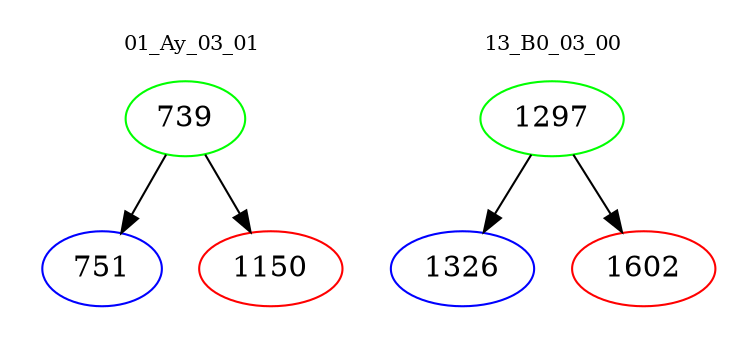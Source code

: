 digraph{
subgraph cluster_0 {
color = white
label = "01_Ay_03_01";
fontsize=10;
T0_739 [label="739", color="green"]
T0_739 -> T0_751 [color="black"]
T0_751 [label="751", color="blue"]
T0_739 -> T0_1150 [color="black"]
T0_1150 [label="1150", color="red"]
}
subgraph cluster_1 {
color = white
label = "13_B0_03_00";
fontsize=10;
T1_1297 [label="1297", color="green"]
T1_1297 -> T1_1326 [color="black"]
T1_1326 [label="1326", color="blue"]
T1_1297 -> T1_1602 [color="black"]
T1_1602 [label="1602", color="red"]
}
}
